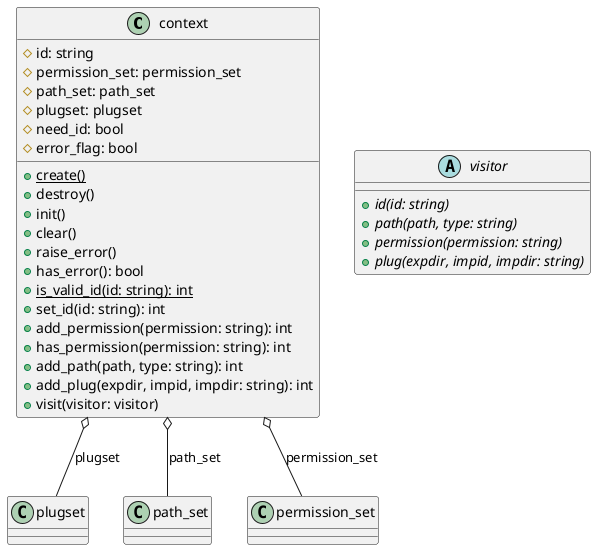 @startuml

class context {
  # id: string
  # permission_set: permission_set
  # path_set: path_set
  # plugset: plugset
  # need_id: bool
  # error_flag: bool

  + {static} create()
  + destroy()
  + init()
  + clear()
  + raise_error()
  + has_error(): bool
  + {static} is_valid_id(id: string): int
  + set_id(id: string): int
  + add_permission(permission: string): int
  + has_permission(permission: string): int
  + add_path(path, type: string): int
  + add_plug(expdir, impid, impdir: string): int
  + visit(visitor: visitor)
}



abstract class visitor {
  + {abstract} id(id: string)
  + {abstract} path(path, type: string)
  + {abstract} permission(permission: string)
  + {abstract} plug(expdir, impid, impdir: string)
}



class plugset
class path_set
class permission_set

context o-- plugset : plugset
context o-- path_set : path_set
context o-- permission_set : permission_set


@enduml
